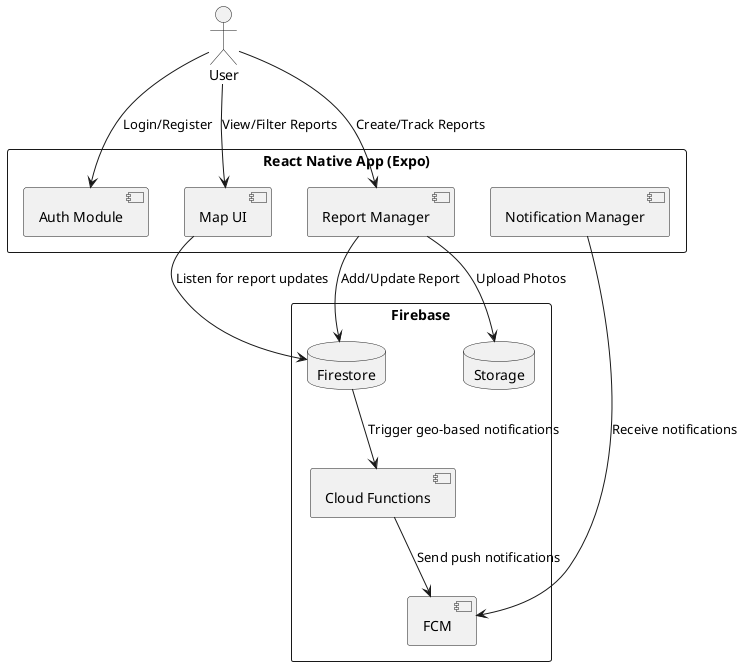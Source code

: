 @startuml architecture
actor User
rectangle "React Native App (Expo)" {
  component "Auth Module" as Auth
  component "Map UI" as MapUI
  component "Report Manager" as ReportMgr
  component "Notification Manager" as NotifMgr
}

rectangle "Firebase" {
  database "Firestore" as FS
  database "Storage" as ST
  component "Cloud Functions" as CF
  component "FCM" as FCM
}

User --> Auth : Login/Register
User --> MapUI : View/Filter Reports
User --> ReportMgr : Create/Track Reports
MapUI --> FS : Listen for report updates
ReportMgr --> FS : Add/Update Report
ReportMgr --> ST : Upload Photos
FS --> CF : Trigger geo-based notifications
CF --> FCM : Send push notifications
NotifMgr --> FCM : Receive notifications
@enduml